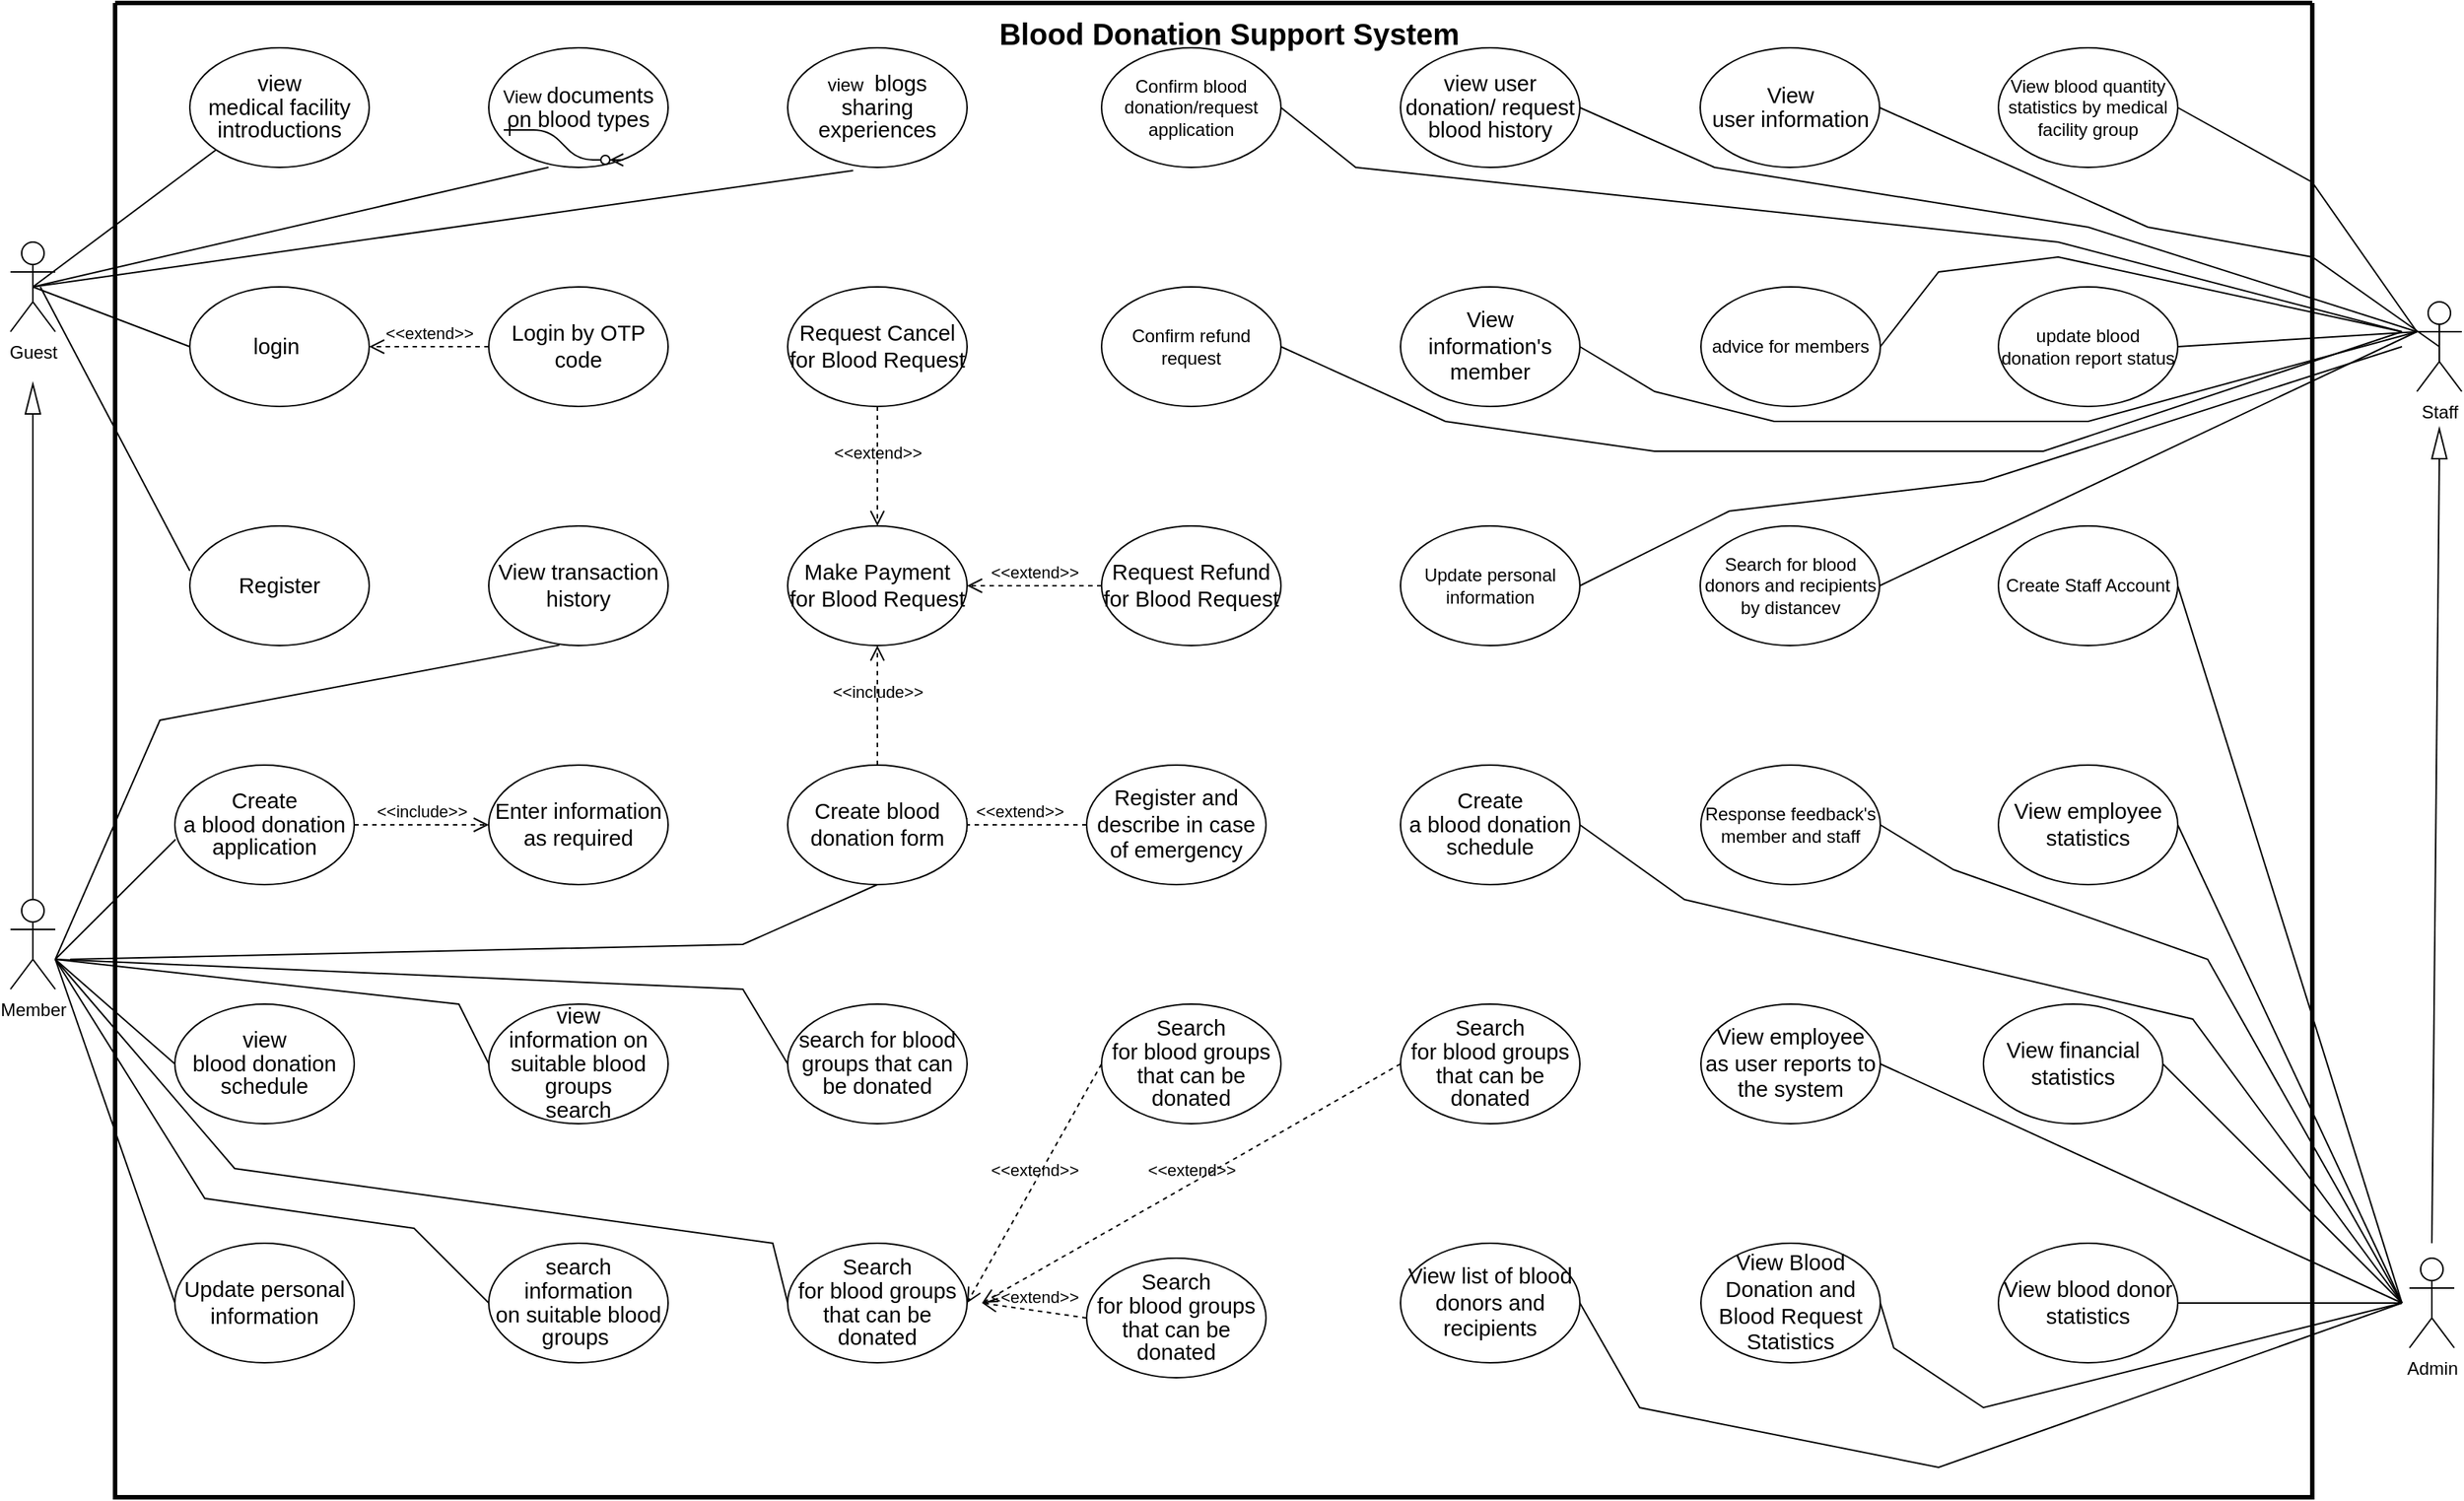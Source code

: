 <mxfile version="27.0.6">
  <diagram name="Trang-1" id="psEI63cdjqYMA6CuGDb4">
    <mxGraphModel dx="2084" dy="1054" grid="1" gridSize="10" guides="1" tooltips="1" connect="1" arrows="1" fold="1" page="1" pageScale="1" pageWidth="827" pageHeight="1169" math="0" shadow="0">
      <root>
        <mxCell id="0" />
        <mxCell id="1" parent="0" />
        <mxCell id="CIT0Yl9R32XtV_x61iHn-1" value="Guest" style="shape=umlActor;verticalLabelPosition=bottom;verticalAlign=top;html=1;outlineConnect=0;" parent="1" vertex="1">
          <mxGeometry x="10" y="240" width="30" height="60" as="geometry" />
        </mxCell>
        <mxCell id="CIT0Yl9R32XtV_x61iHn-2" value="" style="swimlane;startSize=0;fontSize=20;strokeColor=default;strokeWidth=3;" parent="1" vertex="1">
          <mxGeometry x="80" y="80" width="1470" height="1000" as="geometry" />
        </mxCell>
        <mxCell id="CIT0Yl9R32XtV_x61iHn-3" value="&lt;span style=&quot;font-size:11.0pt;line-height:107%;&lt;br/&gt;font-family:&amp;quot;Calibri&amp;quot;,sans-serif;mso-ascii-theme-font:minor-latin;mso-fareast-font-family:&lt;br/&gt;Calibri;mso-fareast-theme-font:minor-latin;mso-hansi-theme-font:minor-latin;&lt;br/&gt;mso-bidi-font-family:&amp;quot;Times New Roman&amp;quot;;mso-bidi-theme-font:minor-bidi;&lt;br/&gt;mso-ansi-language:EN-US;mso-fareast-language:EN-US;mso-bidi-language:AR-SA&quot;&gt;view&lt;br/&gt;medical facility introductions&lt;/span&gt;" style="ellipse;whiteSpace=wrap;html=1;" parent="CIT0Yl9R32XtV_x61iHn-2" vertex="1">
          <mxGeometry x="50" y="30" width="120" height="80" as="geometry" />
        </mxCell>
        <mxCell id="CIT0Yl9R32XtV_x61iHn-4" value="View&amp;nbsp;&lt;span style=&quot;font-size:11.0pt;line-height:107%;&lt;br/&gt;font-family:&amp;quot;Calibri&amp;quot;,sans-serif;mso-ascii-theme-font:minor-latin;mso-fareast-font-family:&lt;br/&gt;Calibri;mso-fareast-theme-font:minor-latin;mso-hansi-theme-font:minor-latin;&lt;br/&gt;mso-bidi-font-family:&amp;quot;Times New Roman&amp;quot;;mso-bidi-theme-font:minor-bidi;&lt;br/&gt;mso-ansi-language:EN-US;mso-fareast-language:EN-US;mso-bidi-language:AR-SA&quot;&gt;documents&lt;br/&gt;on blood types&lt;/span&gt;" style="ellipse;whiteSpace=wrap;html=1;" parent="CIT0Yl9R32XtV_x61iHn-2" vertex="1">
          <mxGeometry x="250" y="30" width="120" height="80" as="geometry" />
        </mxCell>
        <mxCell id="CIT0Yl9R32XtV_x61iHn-5" value="view&amp;nbsp;&lt;span style=&quot;font-size:11.0pt;line-height:107%;&lt;br/&gt;font-family:&amp;quot;Calibri&amp;quot;,sans-serif;mso-ascii-theme-font:minor-latin;mso-fareast-font-family:&lt;br/&gt;Calibri;mso-fareast-theme-font:minor-latin;mso-hansi-theme-font:minor-latin;&lt;br/&gt;mso-bidi-font-family:&amp;quot;Times New Roman&amp;quot;;mso-bidi-theme-font:minor-bidi;&lt;br/&gt;mso-ansi-language:EN-US;mso-fareast-language:EN-US;mso-bidi-language:AR-SA&quot;&gt;&amp;nbsp;blogs sharing experiences&lt;/span&gt;" style="ellipse;whiteSpace=wrap;html=1;" parent="CIT0Yl9R32XtV_x61iHn-2" vertex="1">
          <mxGeometry x="450" y="30" width="120" height="80" as="geometry" />
        </mxCell>
        <mxCell id="CIT0Yl9R32XtV_x61iHn-6" value="&lt;span style=&quot;font-size:11.0pt;line-height:107%;&lt;br/&gt;font-family:&amp;quot;Calibri&amp;quot;,sans-serif;mso-ascii-theme-font:minor-latin;mso-fareast-font-family:&lt;br/&gt;Calibri;mso-fareast-theme-font:minor-latin;mso-hansi-theme-font:minor-latin;&lt;br/&gt;mso-bidi-font-family:&amp;quot;Times New Roman&amp;quot;;mso-bidi-theme-font:minor-bidi;&lt;br/&gt;mso-ansi-language:EN-US;mso-fareast-language:EN-US;mso-bidi-language:AR-SA&quot;&gt;login&amp;nbsp;&lt;/span&gt;" style="ellipse;whiteSpace=wrap;html=1;" parent="CIT0Yl9R32XtV_x61iHn-2" vertex="1">
          <mxGeometry x="50" y="190" width="120" height="80" as="geometry" />
        </mxCell>
        <mxCell id="CIT0Yl9R32XtV_x61iHn-7" value="&lt;span style=&quot;font-size:11.0pt;line-height:107%;&lt;br/&gt;font-family:&amp;quot;Calibri&amp;quot;,sans-serif;mso-ascii-theme-font:minor-latin;mso-fareast-font-family:&lt;br/&gt;Calibri;mso-fareast-theme-font:minor-latin;mso-hansi-theme-font:minor-latin;&lt;br/&gt;mso-bidi-font-family:&amp;quot;Times New Roman&amp;quot;;mso-bidi-theme-font:minor-bidi;&lt;br/&gt;mso-ansi-language:EN-US;mso-fareast-language:EN-US;mso-bidi-language:AR-SA&quot;&gt;Register&lt;/span&gt;" style="ellipse;whiteSpace=wrap;html=1;" parent="CIT0Yl9R32XtV_x61iHn-2" vertex="1">
          <mxGeometry x="50" y="350" width="120" height="80" as="geometry" />
        </mxCell>
        <mxCell id="CIT0Yl9R32XtV_x61iHn-8" value="&lt;span style=&quot;font-size: 14.667px;&quot;&gt;Login by OTP code&lt;/span&gt;" style="ellipse;whiteSpace=wrap;html=1;" parent="CIT0Yl9R32XtV_x61iHn-2" vertex="1">
          <mxGeometry x="250" y="190" width="120" height="80" as="geometry" />
        </mxCell>
        <mxCell id="CIT0Yl9R32XtV_x61iHn-9" value="&amp;lt;&amp;lt;extend&amp;gt;&amp;gt;" style="endArrow=open;startArrow=none;endFill=0;startFill=0;endSize=8;html=1;verticalAlign=bottom;dashed=1;labelBackgroundColor=none;rounded=0;entryX=1;entryY=0.5;entryDx=0;entryDy=0;exitX=0;exitY=0.5;exitDx=0;exitDy=0;" parent="CIT0Yl9R32XtV_x61iHn-2" source="CIT0Yl9R32XtV_x61iHn-8" target="CIT0Yl9R32XtV_x61iHn-6" edge="1">
          <mxGeometry width="160" relative="1" as="geometry">
            <mxPoint x="170" y="240" as="sourcePoint" />
            <mxPoint x="290" y="240" as="targetPoint" />
          </mxGeometry>
        </mxCell>
        <mxCell id="CIT0Yl9R32XtV_x61iHn-10" value="&lt;span style=&quot;font-size:11.0pt;line-height:107%;&lt;br/&gt;font-family:&amp;quot;Calibri&amp;quot;,sans-serif;mso-ascii-theme-font:minor-latin;mso-fareast-font-family:&lt;br/&gt;Calibri;mso-fareast-theme-font:minor-latin;mso-hansi-theme-font:minor-latin;&lt;br/&gt;mso-bidi-font-family:&amp;quot;Times New Roman&amp;quot;;mso-bidi-theme-font:minor-bidi;&lt;br/&gt;mso-ansi-language:EN-US;mso-fareast-language:EN-US;mso-bidi-language:AR-SA&quot;&gt;Create&lt;br/&gt;a blood donation application&lt;/span&gt;" style="ellipse;whiteSpace=wrap;html=1;" parent="CIT0Yl9R32XtV_x61iHn-2" vertex="1">
          <mxGeometry x="40" y="510" width="120" height="80" as="geometry" />
        </mxCell>
        <mxCell id="CIT0Yl9R32XtV_x61iHn-11" value="&lt;div&gt;&lt;span style=&quot;font-size:11.0pt;line-height:107%;&lt;br/&gt;font-family:&amp;quot;Calibri&amp;quot;,sans-serif;mso-ascii-theme-font:minor-latin;mso-fareast-font-family:&lt;br/&gt;Calibri;mso-fareast-theme-font:minor-latin;mso-hansi-theme-font:minor-latin;&lt;br/&gt;mso-bidi-font-family:&amp;quot;Times New Roman&amp;quot;;mso-bidi-theme-font:minor-bidi;&lt;br/&gt;mso-ansi-language:EN-US;mso-fareast-language:EN-US;mso-bidi-language:AR-SA&quot;&gt;search for blood groups that can be donated&lt;/span&gt;&lt;/div&gt;" style="ellipse;whiteSpace=wrap;html=1;" parent="CIT0Yl9R32XtV_x61iHn-2" vertex="1">
          <mxGeometry x="450" y="670" width="120" height="80" as="geometry" />
        </mxCell>
        <mxCell id="CIT0Yl9R32XtV_x61iHn-12" value="&lt;span style=&quot;font-size:11.0pt;line-height:107%;&lt;br/&gt;font-family:&amp;quot;Calibri&amp;quot;,sans-serif;mso-ascii-theme-font:minor-latin;mso-fareast-font-family:&lt;br/&gt;Calibri;mso-fareast-theme-font:minor-latin;mso-hansi-theme-font:minor-latin;&lt;br/&gt;mso-bidi-font-family:&amp;quot;Times New Roman&amp;quot;;mso-bidi-theme-font:minor-bidi;&lt;br/&gt;mso-ansi-language:EN-US;mso-fareast-language:EN-US;mso-bidi-language:AR-SA&quot;&gt;view&lt;br/&gt;blood donation schedule&lt;/span&gt;" style="ellipse;whiteSpace=wrap;html=1;" parent="CIT0Yl9R32XtV_x61iHn-2" vertex="1">
          <mxGeometry x="40" y="670" width="120" height="80" as="geometry" />
        </mxCell>
        <mxCell id="CIT0Yl9R32XtV_x61iHn-13" value="&lt;span style=&quot;font-size: 11pt; line-height: 15.693px;&quot;&gt;view&lt;br&gt;information on suitable blood groups&lt;/span&gt;&lt;div&gt;&lt;span style=&quot;font-size: 11pt; line-height: 15.693px;&quot;&gt;search&lt;/span&gt;&lt;/div&gt;" style="ellipse;whiteSpace=wrap;html=1;" parent="CIT0Yl9R32XtV_x61iHn-2" vertex="1">
          <mxGeometry x="250" y="670" width="120" height="80" as="geometry" />
        </mxCell>
        <mxCell id="CIT0Yl9R32XtV_x61iHn-14" value="&lt;span style=&quot;font-size: 14.667px;&quot;&gt;Update personal information&lt;/span&gt;" style="ellipse;whiteSpace=wrap;html=1;" parent="CIT0Yl9R32XtV_x61iHn-2" vertex="1">
          <mxGeometry x="40" y="830" width="120" height="80" as="geometry" />
        </mxCell>
        <mxCell id="CIT0Yl9R32XtV_x61iHn-15" value="&lt;span style=&quot;font-size:11.0pt;line-height:107%;&lt;br/&gt;font-family:&amp;quot;Calibri&amp;quot;,sans-serif;mso-ascii-theme-font:minor-latin;mso-fareast-font-family:&lt;br/&gt;Calibri;mso-fareast-theme-font:minor-latin;mso-hansi-theme-font:minor-latin;&lt;br/&gt;mso-bidi-font-family:&amp;quot;Times New Roman&amp;quot;;mso-bidi-theme-font:minor-bidi;&lt;br/&gt;mso-ansi-language:EN-US;mso-fareast-language:EN-US;mso-bidi-language:AR-SA&quot;&gt;search information&lt;br/&gt;on suitable blood groups&amp;nbsp;&lt;/span&gt;" style="ellipse;whiteSpace=wrap;html=1;" parent="CIT0Yl9R32XtV_x61iHn-2" vertex="1">
          <mxGeometry x="250" y="830" width="120" height="80" as="geometry" />
        </mxCell>
        <mxCell id="CIT0Yl9R32XtV_x61iHn-16" value="&lt;span style=&quot;font-size:11.0pt;line-height:107%;&lt;br/&gt;font-family:&amp;quot;Calibri&amp;quot;,sans-serif;mso-ascii-theme-font:minor-latin;mso-fareast-font-family:&lt;br/&gt;Calibri;mso-fareast-theme-font:minor-latin;mso-hansi-theme-font:minor-latin;&lt;br/&gt;mso-bidi-font-family:&amp;quot;Times New Roman&amp;quot;;mso-bidi-theme-font:minor-bidi;&lt;br/&gt;mso-ansi-language:EN-US;mso-fareast-language:EN-US;mso-bidi-language:AR-SA&quot;&gt;Search&lt;br/&gt;for blood groups that can be donated&lt;/span&gt;" style="ellipse;whiteSpace=wrap;html=1;" parent="CIT0Yl9R32XtV_x61iHn-2" vertex="1">
          <mxGeometry x="450" y="830" width="120" height="80" as="geometry" />
        </mxCell>
        <mxCell id="CIT0Yl9R32XtV_x61iHn-17" value="&lt;span style=&quot;font-size:11.0pt;line-height:107%;&lt;br/&gt;font-family:&amp;quot;Calibri&amp;quot;,sans-serif;mso-ascii-theme-font:minor-latin;mso-fareast-font-family:&lt;br/&gt;Calibri;mso-fareast-theme-font:minor-latin;mso-hansi-theme-font:minor-latin;&lt;br/&gt;mso-bidi-font-family:&amp;quot;Times New Roman&amp;quot;;mso-bidi-theme-font:minor-bidi;&lt;br/&gt;mso-ansi-language:EN-US;mso-fareast-language:EN-US;mso-bidi-language:AR-SA&quot;&gt;Search&lt;br/&gt;for blood groups that can be donated&lt;/span&gt;" style="ellipse;whiteSpace=wrap;html=1;" parent="CIT0Yl9R32XtV_x61iHn-2" vertex="1">
          <mxGeometry x="650" y="840" width="120" height="80" as="geometry" />
        </mxCell>
        <mxCell id="CIT0Yl9R32XtV_x61iHn-18" value="&lt;span style=&quot;font-size:11.0pt;line-height:107%;&lt;br/&gt;font-family:&amp;quot;Calibri&amp;quot;,sans-serif;mso-ascii-theme-font:minor-latin;mso-fareast-font-family:&lt;br/&gt;Calibri;mso-fareast-theme-font:minor-latin;mso-hansi-theme-font:minor-latin;&lt;br/&gt;mso-bidi-font-family:&amp;quot;Times New Roman&amp;quot;;mso-bidi-theme-font:minor-bidi;&lt;br/&gt;mso-ansi-language:EN-US;mso-fareast-language:EN-US;mso-bidi-language:AR-SA&quot;&gt;Search&lt;br/&gt;for blood groups that can be donated&lt;/span&gt;" style="ellipse;whiteSpace=wrap;html=1;" parent="CIT0Yl9R32XtV_x61iHn-2" vertex="1">
          <mxGeometry x="660" y="670" width="120" height="80" as="geometry" />
        </mxCell>
        <mxCell id="CIT0Yl9R32XtV_x61iHn-19" value="&lt;span style=&quot;font-size:11.0pt;line-height:107%;&lt;br/&gt;font-family:&amp;quot;Calibri&amp;quot;,sans-serif;mso-ascii-theme-font:minor-latin;mso-fareast-font-family:&lt;br/&gt;Calibri;mso-fareast-theme-font:minor-latin;mso-hansi-theme-font:minor-latin;&lt;br/&gt;mso-bidi-font-family:&amp;quot;Times New Roman&amp;quot;;mso-bidi-theme-font:minor-bidi;&lt;br/&gt;mso-ansi-language:EN-US;mso-fareast-language:EN-US;mso-bidi-language:AR-SA&quot;&gt;Search&lt;br/&gt;for blood groups that can be donated&lt;/span&gt;" style="ellipse;whiteSpace=wrap;html=1;" parent="CIT0Yl9R32XtV_x61iHn-2" vertex="1">
          <mxGeometry x="860" y="670" width="120" height="80" as="geometry" />
        </mxCell>
        <mxCell id="CIT0Yl9R32XtV_x61iHn-20" value="&amp;lt;&amp;lt;extend&amp;gt;&amp;gt;" style="endArrow=open;startArrow=none;endFill=0;startFill=0;endSize=8;html=1;verticalAlign=bottom;dashed=1;labelBackgroundColor=none;rounded=0;entryX=1;entryY=0.5;entryDx=0;entryDy=0;exitX=0;exitY=0.5;exitDx=0;exitDy=0;" parent="CIT0Yl9R32XtV_x61iHn-2" source="CIT0Yl9R32XtV_x61iHn-18" target="CIT0Yl9R32XtV_x61iHn-16" edge="1">
          <mxGeometry width="160" relative="1" as="geometry">
            <mxPoint x="770" y="410" as="sourcePoint" />
            <mxPoint x="672" y="278" as="targetPoint" />
          </mxGeometry>
        </mxCell>
        <mxCell id="CIT0Yl9R32XtV_x61iHn-21" value="&lt;font style=&quot;font-size: 14.667px;&quot;&gt;Enter information as required&lt;/font&gt;" style="ellipse;whiteSpace=wrap;html=1;" parent="CIT0Yl9R32XtV_x61iHn-2" vertex="1">
          <mxGeometry x="250" y="510" width="120" height="80" as="geometry" />
        </mxCell>
        <mxCell id="CIT0Yl9R32XtV_x61iHn-22" value="&amp;lt;&amp;lt;include&amp;gt;&amp;gt;" style="endArrow=open;startArrow=none;endFill=0;startFill=0;endSize=8;html=1;verticalAlign=bottom;dashed=1;labelBackgroundColor=none;rounded=0;entryX=0;entryY=0.5;entryDx=0;entryDy=0;exitX=1;exitY=0.5;exitDx=0;exitDy=0;" parent="CIT0Yl9R32XtV_x61iHn-2" source="CIT0Yl9R32XtV_x61iHn-10" target="CIT0Yl9R32XtV_x61iHn-21" edge="1">
          <mxGeometry width="160" relative="1" as="geometry">
            <mxPoint x="550" y="360" as="sourcePoint" />
            <mxPoint x="452" y="228" as="targetPoint" />
          </mxGeometry>
        </mxCell>
        <mxCell id="CIT0Yl9R32XtV_x61iHn-23" value="&lt;font style=&quot;font-size: 14.667px;&quot;&gt;Register and describe in case of emergency&lt;/font&gt;" style="ellipse;whiteSpace=wrap;html=1;" parent="CIT0Yl9R32XtV_x61iHn-2" vertex="1">
          <mxGeometry x="650" y="510" width="120" height="80" as="geometry" />
        </mxCell>
        <mxCell id="CIT0Yl9R32XtV_x61iHn-24" value="&amp;lt;&amp;lt;extend&amp;gt;&amp;gt;" style="endArrow=open;startArrow=none;endFill=0;startFill=0;endSize=8;html=1;verticalAlign=bottom;dashed=1;labelBackgroundColor=none;rounded=0;entryX=1;entryY=0.5;entryDx=0;entryDy=0;exitX=0;exitY=0.5;exitDx=0;exitDy=0;" parent="CIT0Yl9R32XtV_x61iHn-2" source="CIT0Yl9R32XtV_x61iHn-23" edge="1">
          <mxGeometry width="160" relative="1" as="geometry">
            <mxPoint x="760" y="310" as="sourcePoint" />
            <mxPoint x="560" y="550" as="targetPoint" />
          </mxGeometry>
        </mxCell>
        <mxCell id="CIT0Yl9R32XtV_x61iHn-25" value="&lt;font style=&quot;font-size: 14.667px;&quot;&gt;Create blood donation form&lt;/font&gt;" style="ellipse;whiteSpace=wrap;html=1;" parent="CIT0Yl9R32XtV_x61iHn-2" vertex="1">
          <mxGeometry x="450" y="510" width="120" height="80" as="geometry" />
        </mxCell>
        <mxCell id="CIT0Yl9R32XtV_x61iHn-26" value="Search for blood donors and recipients by distancev" style="ellipse;whiteSpace=wrap;html=1;" parent="CIT0Yl9R32XtV_x61iHn-2" vertex="1">
          <mxGeometry x="1060.5" y="350" width="120" height="80" as="geometry" />
        </mxCell>
        <mxCell id="CIT0Yl9R32XtV_x61iHn-27" value="Update personal information" style="ellipse;whiteSpace=wrap;html=1;" parent="CIT0Yl9R32XtV_x61iHn-2" vertex="1">
          <mxGeometry x="860" y="350" width="120" height="80" as="geometry" />
        </mxCell>
        <mxCell id="CIT0Yl9R32XtV_x61iHn-28" value="View blood quantity statistics by medical facility group" style="ellipse;whiteSpace=wrap;html=1;" parent="CIT0Yl9R32XtV_x61iHn-2" vertex="1">
          <mxGeometry x="1260" y="30" width="120" height="80" as="geometry" />
        </mxCell>
        <mxCell id="CIT0Yl9R32XtV_x61iHn-29" value="Confirm blood donation/request application" style="ellipse;whiteSpace=wrap;html=1;" parent="CIT0Yl9R32XtV_x61iHn-2" vertex="1">
          <mxGeometry x="660" y="30" width="120" height="80" as="geometry" />
        </mxCell>
        <mxCell id="CIT0Yl9R32XtV_x61iHn-30" value="update blood donation report status" style="ellipse;whiteSpace=wrap;html=1;" parent="CIT0Yl9R32XtV_x61iHn-2" vertex="1">
          <mxGeometry x="1260" y="190" width="120" height="80" as="geometry" />
        </mxCell>
        <mxCell id="CIT0Yl9R32XtV_x61iHn-31" value="&lt;span style=&quot;font-size:11.0pt;line-height:107%;&lt;br/&gt;font-family:&amp;quot;Calibri&amp;quot;,sans-serif;mso-ascii-theme-font:minor-latin;mso-fareast-font-family:&lt;br/&gt;Calibri;mso-fareast-theme-font:minor-latin;mso-hansi-theme-font:minor-latin;&lt;br/&gt;mso-bidi-font-family:&amp;quot;Times New Roman&amp;quot;;mso-bidi-theme-font:minor-bidi;&lt;br/&gt;mso-ansi-language:EN-US;mso-fareast-language:EN-US;mso-bidi-language:AR-SA&quot;&gt;View&lt;br/&gt;user information&lt;/span&gt;" style="ellipse;whiteSpace=wrap;html=1;" parent="CIT0Yl9R32XtV_x61iHn-2" vertex="1">
          <mxGeometry x="1060.5" y="30" width="120" height="80" as="geometry" />
        </mxCell>
        <mxCell id="CIT0Yl9R32XtV_x61iHn-32" value="&lt;span style=&quot;font-size:11.0pt;line-height:107%;&lt;br/&gt;font-family:&amp;quot;Calibri&amp;quot;,sans-serif;mso-ascii-theme-font:minor-latin;mso-fareast-font-family:&lt;br/&gt;Calibri;mso-fareast-theme-font:minor-latin;mso-hansi-theme-font:minor-latin;&lt;br/&gt;mso-bidi-font-family:&amp;quot;Times New Roman&amp;quot;;mso-bidi-theme-font:minor-bidi;&lt;br/&gt;mso-ansi-language:EN-US;mso-fareast-language:EN-US;mso-bidi-language:AR-SA&quot;&gt;view user&lt;br&gt;donation/ request blood history&lt;/span&gt;" style="ellipse;whiteSpace=wrap;html=1;" parent="CIT0Yl9R32XtV_x61iHn-2" vertex="1">
          <mxGeometry x="860" y="30" width="120" height="80" as="geometry" />
        </mxCell>
        <mxCell id="CIT0Yl9R32XtV_x61iHn-33" value="&lt;font style=&quot;font-size: 14.667px;&quot;&gt;Make Payment for Blood Request&lt;/font&gt;" style="ellipse;whiteSpace=wrap;html=1;" parent="CIT0Yl9R32XtV_x61iHn-2" vertex="1">
          <mxGeometry x="450" y="350" width="120" height="80" as="geometry" />
        </mxCell>
        <mxCell id="CIT0Yl9R32XtV_x61iHn-34" value="&amp;lt;&amp;lt;include&amp;gt;&amp;gt;" style="endArrow=open;startArrow=none;endFill=0;startFill=0;endSize=8;html=1;verticalAlign=bottom;dashed=1;labelBackgroundColor=none;rounded=0;entryX=0.5;entryY=1;entryDx=0;entryDy=0;exitX=0.5;exitY=0;exitDx=0;exitDy=0;" parent="CIT0Yl9R32XtV_x61iHn-2" source="CIT0Yl9R32XtV_x61iHn-25" target="CIT0Yl9R32XtV_x61iHn-33" edge="1">
          <mxGeometry width="160" relative="1" as="geometry">
            <mxPoint x="570" y="460" as="sourcePoint" />
            <mxPoint x="660" y="460" as="targetPoint" />
          </mxGeometry>
        </mxCell>
        <mxCell id="CIT0Yl9R32XtV_x61iHn-35" value="&lt;font style=&quot;font-size: 14.667px;&quot;&gt;View transaction history&lt;/font&gt;" style="ellipse;whiteSpace=wrap;html=1;" parent="CIT0Yl9R32XtV_x61iHn-2" vertex="1">
          <mxGeometry x="250" y="350" width="120" height="80" as="geometry" />
        </mxCell>
        <mxCell id="CIT0Yl9R32XtV_x61iHn-36" value="&lt;font style=&quot;font-size: 14.667px;&quot;&gt;Request Refund for Blood Request&lt;/font&gt;" style="ellipse;whiteSpace=wrap;html=1;" parent="CIT0Yl9R32XtV_x61iHn-2" vertex="1">
          <mxGeometry x="660" y="350" width="120" height="80" as="geometry" />
        </mxCell>
        <mxCell id="CIT0Yl9R32XtV_x61iHn-37" value="&amp;lt;&amp;lt;extend&amp;gt;&amp;gt;" style="endArrow=open;startArrow=none;endFill=0;startFill=0;endSize=8;html=1;verticalAlign=bottom;dashed=1;labelBackgroundColor=none;rounded=0;entryX=1;entryY=0.5;entryDx=0;entryDy=0;exitX=0;exitY=0.5;exitDx=0;exitDy=0;" parent="CIT0Yl9R32XtV_x61iHn-2" source="CIT0Yl9R32XtV_x61iHn-36" edge="1">
          <mxGeometry width="160" relative="1" as="geometry">
            <mxPoint x="770" y="150" as="sourcePoint" />
            <mxPoint x="570" y="390" as="targetPoint" />
          </mxGeometry>
        </mxCell>
        <mxCell id="CIT0Yl9R32XtV_x61iHn-38" value="&lt;font style=&quot;font-size: 14.667px;&quot;&gt;Request Cancel for Blood Request&lt;/font&gt;" style="ellipse;whiteSpace=wrap;html=1;" parent="CIT0Yl9R32XtV_x61iHn-2" vertex="1">
          <mxGeometry x="450" y="190" width="120" height="80" as="geometry" />
        </mxCell>
        <mxCell id="CIT0Yl9R32XtV_x61iHn-39" value="&amp;lt;&amp;lt;extend&amp;gt;&amp;gt;" style="endArrow=open;startArrow=none;endFill=0;startFill=0;endSize=8;html=1;verticalAlign=bottom;dashed=1;labelBackgroundColor=none;rounded=0;entryX=0.5;entryY=0;entryDx=0;entryDy=0;exitX=0.5;exitY=1;exitDx=0;exitDy=0;" parent="CIT0Yl9R32XtV_x61iHn-2" source="CIT0Yl9R32XtV_x61iHn-38" target="CIT0Yl9R32XtV_x61iHn-33" edge="1">
          <mxGeometry width="160" relative="1" as="geometry">
            <mxPoint x="560" y="-10" as="sourcePoint" />
            <mxPoint x="360" y="230" as="targetPoint" />
          </mxGeometry>
        </mxCell>
        <mxCell id="CIT0Yl9R32XtV_x61iHn-40" value="&lt;span style=&quot;font-size: 14.667px;&quot;&gt;View financial statistics&lt;/span&gt;" style="ellipse;whiteSpace=wrap;html=1;" parent="CIT0Yl9R32XtV_x61iHn-2" vertex="1">
          <mxGeometry x="1250" y="670" width="120" height="80" as="geometry" />
        </mxCell>
        <mxCell id="CIT0Yl9R32XtV_x61iHn-41" value="&lt;span style=&quot;font-size: 14.667px;&quot;&gt;View employee as user reports to the system&lt;/span&gt;" style="ellipse;whiteSpace=wrap;html=1;" parent="CIT0Yl9R32XtV_x61iHn-2" vertex="1">
          <mxGeometry x="1061" y="670" width="120" height="80" as="geometry" />
        </mxCell>
        <mxCell id="CIT0Yl9R32XtV_x61iHn-42" value="&lt;span style=&quot;font-size: 14.667px;&quot;&gt;View blood donor statistics&lt;/span&gt;" style="ellipse;whiteSpace=wrap;html=1;" parent="CIT0Yl9R32XtV_x61iHn-2" vertex="1">
          <mxGeometry x="1260" y="830" width="120" height="80" as="geometry" />
        </mxCell>
        <mxCell id="CIT0Yl9R32XtV_x61iHn-43" value="&lt;span style=&quot;font-size: 14.667px;&quot;&gt;View Blood Donation and Blood Request Statistics&lt;/span&gt;" style="ellipse;whiteSpace=wrap;html=1;" parent="CIT0Yl9R32XtV_x61iHn-2" vertex="1">
          <mxGeometry x="1061" y="830" width="120" height="80" as="geometry" />
        </mxCell>
        <mxCell id="CIT0Yl9R32XtV_x61iHn-44" value="&lt;span style=&quot;font-size: 14.667px;&quot;&gt;View list of blood donors and recipients&lt;/span&gt;" style="ellipse;whiteSpace=wrap;html=1;" parent="CIT0Yl9R32XtV_x61iHn-2" vertex="1">
          <mxGeometry x="860" y="830" width="120" height="80" as="geometry" />
        </mxCell>
        <mxCell id="CIT0Yl9R32XtV_x61iHn-45" value="&lt;span style=&quot;font-size: 14.667px;&quot;&gt;View employee statistics&lt;/span&gt;" style="ellipse;whiteSpace=wrap;html=1;" parent="CIT0Yl9R32XtV_x61iHn-2" vertex="1">
          <mxGeometry x="1260" y="510" width="120" height="80" as="geometry" />
        </mxCell>
        <mxCell id="CIT0Yl9R32XtV_x61iHn-46" value="Response feedback&#39;s member and staff" style="ellipse;whiteSpace=wrap;html=1;" parent="CIT0Yl9R32XtV_x61iHn-2" vertex="1">
          <mxGeometry x="1061" y="510" width="120" height="80" as="geometry" />
        </mxCell>
        <mxCell id="CIT0Yl9R32XtV_x61iHn-47" value="&lt;span style=&quot;font-size:11.0pt;line-height:107%;&lt;br/&gt;font-family:&amp;quot;Calibri&amp;quot;,sans-serif;mso-ascii-theme-font:minor-latin;mso-fareast-font-family:&lt;br/&gt;Calibri;mso-fareast-theme-font:minor-latin;mso-hansi-theme-font:minor-latin;&lt;br/&gt;mso-bidi-font-family:&amp;quot;Times New Roman&amp;quot;;mso-bidi-theme-font:minor-bidi;&lt;br/&gt;mso-ansi-language:EN-US;mso-fareast-language:EN-US;mso-bidi-language:AR-SA&quot;&gt;Create&lt;br/&gt;a blood donation schedule&lt;/span&gt;" style="ellipse;whiteSpace=wrap;html=1;" parent="CIT0Yl9R32XtV_x61iHn-2" vertex="1">
          <mxGeometry x="860" y="510" width="120" height="80" as="geometry" />
        </mxCell>
        <mxCell id="CIT0Yl9R32XtV_x61iHn-48" value="Confirm refund request" style="ellipse;whiteSpace=wrap;html=1;" parent="CIT0Yl9R32XtV_x61iHn-2" vertex="1">
          <mxGeometry x="660" y="190" width="120" height="80" as="geometry" />
        </mxCell>
        <mxCell id="CIT0Yl9R32XtV_x61iHn-49" value="advice for members" style="ellipse;whiteSpace=wrap;html=1;" parent="CIT0Yl9R32XtV_x61iHn-2" vertex="1">
          <mxGeometry x="1061" y="190" width="120" height="80" as="geometry" />
        </mxCell>
        <mxCell id="CIT0Yl9R32XtV_x61iHn-50" value="&lt;font style=&quot;font-size: 14.667px;&quot;&gt;View information&#39;s member&lt;/font&gt;" style="ellipse;whiteSpace=wrap;html=1;" parent="CIT0Yl9R32XtV_x61iHn-2" vertex="1">
          <mxGeometry x="860" y="190" width="120" height="80" as="geometry" />
        </mxCell>
        <mxCell id="RLc7rYBk5gtGd4HpFkoN-1" value="Create Staff Account" style="ellipse;whiteSpace=wrap;html=1;" parent="CIT0Yl9R32XtV_x61iHn-2" vertex="1">
          <mxGeometry x="1260" y="350" width="120" height="80" as="geometry" />
        </mxCell>
        <mxCell id="CIT0Yl9R32XtV_x61iHn-92" value="&lt;span style=&quot;font-size: 20px; font-weight: 700;&quot;&gt;Blood Donation Support System&lt;/span&gt;" style="text;html=1;align=center;verticalAlign=middle;resizable=0;points=[];autosize=1;strokeColor=none;fillColor=none;" parent="CIT0Yl9R32XtV_x61iHn-2" vertex="1">
          <mxGeometry x="580" width="330" height="40" as="geometry" />
        </mxCell>
        <mxCell id="CIT0Yl9R32XtV_x61iHn-51" value="" style="endArrow=none;html=1;rounded=0;exitX=0.5;exitY=0.5;exitDx=0;exitDy=0;exitPerimeter=0;entryX=0;entryY=1;entryDx=0;entryDy=0;startFill=0;" parent="1" source="CIT0Yl9R32XtV_x61iHn-1" target="CIT0Yl9R32XtV_x61iHn-3" edge="1">
          <mxGeometry width="50" height="50" relative="1" as="geometry">
            <mxPoint x="280" y="520" as="sourcePoint" />
            <mxPoint x="80" y="460" as="targetPoint" />
          </mxGeometry>
        </mxCell>
        <mxCell id="CIT0Yl9R32XtV_x61iHn-52" value="" style="endArrow=none;html=1;rounded=0;exitX=0.5;exitY=0.5;exitDx=0;exitDy=0;exitPerimeter=0;entryX=0.333;entryY=1;entryDx=0;entryDy=0;entryPerimeter=0;startFill=0;" parent="1" source="CIT0Yl9R32XtV_x61iHn-1" target="CIT0Yl9R32XtV_x61iHn-4" edge="1">
          <mxGeometry width="50" height="50" relative="1" as="geometry">
            <mxPoint x="280" y="520" as="sourcePoint" />
            <mxPoint x="330" y="470" as="targetPoint" />
          </mxGeometry>
        </mxCell>
        <mxCell id="CIT0Yl9R32XtV_x61iHn-53" value="" style="endArrow=none;html=1;rounded=0;exitX=0.5;exitY=0.5;exitDx=0;exitDy=0;exitPerimeter=0;entryX=0.365;entryY=1.026;entryDx=0;entryDy=0;entryPerimeter=0;startFill=0;" parent="1" source="CIT0Yl9R32XtV_x61iHn-1" target="CIT0Yl9R32XtV_x61iHn-5" edge="1">
          <mxGeometry width="50" height="50" relative="1" as="geometry">
            <mxPoint x="280" y="520" as="sourcePoint" />
            <mxPoint x="330" y="470" as="targetPoint" />
          </mxGeometry>
        </mxCell>
        <mxCell id="CIT0Yl9R32XtV_x61iHn-54" value="" style="endArrow=none;html=1;rounded=0;entryX=0;entryY=0.5;entryDx=0;entryDy=0;exitX=0.5;exitY=0.5;exitDx=0;exitDy=0;exitPerimeter=0;startFill=0;" parent="1" source="CIT0Yl9R32XtV_x61iHn-1" target="CIT0Yl9R32XtV_x61iHn-6" edge="1">
          <mxGeometry width="50" height="50" relative="1" as="geometry">
            <mxPoint x="20" y="460" as="sourcePoint" />
            <mxPoint x="174" y="418" as="targetPoint" />
          </mxGeometry>
        </mxCell>
        <mxCell id="CIT0Yl9R32XtV_x61iHn-55" value="" style="endArrow=none;html=1;rounded=0;entryX=0;entryY=0.375;entryDx=0;entryDy=0;entryPerimeter=0;startFill=0;" parent="1" target="CIT0Yl9R32XtV_x61iHn-7" edge="1">
          <mxGeometry width="50" height="50" relative="1" as="geometry">
            <mxPoint x="30" y="270" as="sourcePoint" />
            <mxPoint x="174" y="448" as="targetPoint" />
          </mxGeometry>
        </mxCell>
        <mxCell id="CIT0Yl9R32XtV_x61iHn-56" value="Member" style="shape=umlActor;verticalLabelPosition=bottom;verticalAlign=top;html=1;outlineConnect=0;" parent="1" vertex="1">
          <mxGeometry x="10" y="680" width="30" height="60" as="geometry" />
        </mxCell>
        <mxCell id="CIT0Yl9R32XtV_x61iHn-57" value="" style="triangle;whiteSpace=wrap;html=1;rotation=-90;" parent="1" vertex="1">
          <mxGeometry x="15" y="340" width="20" height="10" as="geometry" />
        </mxCell>
        <mxCell id="CIT0Yl9R32XtV_x61iHn-58" value="" style="endArrow=none;html=1;rounded=0;entryX=0;entryY=0.5;entryDx=0;entryDy=0;startFill=0;" parent="1" target="CIT0Yl9R32XtV_x61iHn-12" edge="1">
          <mxGeometry width="50" height="50" relative="1" as="geometry">
            <mxPoint x="40" y="720" as="sourcePoint" />
            <mxPoint x="450" y="650" as="targetPoint" />
          </mxGeometry>
        </mxCell>
        <mxCell id="CIT0Yl9R32XtV_x61iHn-59" value="" style="endArrow=none;html=1;rounded=0;entryX=0;entryY=0.5;entryDx=0;entryDy=0;startFill=0;" parent="1" target="CIT0Yl9R32XtV_x61iHn-13" edge="1">
          <mxGeometry width="50" height="50" relative="1" as="geometry">
            <mxPoint x="40" y="720" as="sourcePoint" />
            <mxPoint x="450" y="650" as="targetPoint" />
            <Array as="points">
              <mxPoint x="310" y="750" />
            </Array>
          </mxGeometry>
        </mxCell>
        <mxCell id="CIT0Yl9R32XtV_x61iHn-60" value="" style="endArrow=none;html=1;rounded=0;entryX=0;entryY=0.5;entryDx=0;entryDy=0;startFill=0;" parent="1" target="CIT0Yl9R32XtV_x61iHn-11" edge="1">
          <mxGeometry width="50" height="50" relative="1" as="geometry">
            <mxPoint x="40" y="720" as="sourcePoint" />
            <mxPoint x="450" y="650" as="targetPoint" />
            <Array as="points">
              <mxPoint x="500" y="740" />
            </Array>
          </mxGeometry>
        </mxCell>
        <mxCell id="CIT0Yl9R32XtV_x61iHn-61" value="" style="endArrow=none;html=1;rounded=0;entryX=0.004;entryY=0.622;entryDx=0;entryDy=0;entryPerimeter=0;startFill=0;" parent="1" target="CIT0Yl9R32XtV_x61iHn-10" edge="1">
          <mxGeometry width="50" height="50" relative="1" as="geometry">
            <mxPoint x="40" y="720" as="sourcePoint" />
            <mxPoint x="450" y="650" as="targetPoint" />
          </mxGeometry>
        </mxCell>
        <mxCell id="CIT0Yl9R32XtV_x61iHn-62" value="" style="endArrow=none;html=1;rounded=0;entryX=0;entryY=0.5;entryDx=0;entryDy=0;startFill=0;" parent="1" target="CIT0Yl9R32XtV_x61iHn-14" edge="1">
          <mxGeometry width="50" height="50" relative="1" as="geometry">
            <mxPoint x="40" y="720" as="sourcePoint" />
            <mxPoint x="450" y="780" as="targetPoint" />
          </mxGeometry>
        </mxCell>
        <mxCell id="CIT0Yl9R32XtV_x61iHn-63" value="" style="endArrow=none;html=1;rounded=0;entryX=0;entryY=0.5;entryDx=0;entryDy=0;startFill=0;" parent="1" target="CIT0Yl9R32XtV_x61iHn-15" edge="1">
          <mxGeometry width="50" height="50" relative="1" as="geometry">
            <mxPoint x="40" y="720" as="sourcePoint" />
            <mxPoint x="450" y="780" as="targetPoint" />
            <Array as="points">
              <mxPoint x="140" y="880" />
              <mxPoint x="280" y="900" />
            </Array>
          </mxGeometry>
        </mxCell>
        <mxCell id="CIT0Yl9R32XtV_x61iHn-64" value="" style="endArrow=none;html=1;rounded=0;entryX=0;entryY=0.5;entryDx=0;entryDy=0;startFill=0;" parent="1" target="CIT0Yl9R32XtV_x61iHn-16" edge="1">
          <mxGeometry width="50" height="50" relative="1" as="geometry">
            <mxPoint x="40" y="720" as="sourcePoint" />
            <mxPoint x="450" y="780" as="targetPoint" />
            <Array as="points">
              <mxPoint x="160" y="860" />
              <mxPoint x="520" y="910" />
            </Array>
          </mxGeometry>
        </mxCell>
        <mxCell id="CIT0Yl9R32XtV_x61iHn-65" value="&amp;lt;&amp;lt;extend&amp;gt;&amp;gt;" style="endArrow=open;startArrow=none;endFill=0;startFill=0;endSize=8;html=1;verticalAlign=bottom;dashed=1;labelBackgroundColor=none;rounded=0;exitX=0;exitY=0.5;exitDx=0;exitDy=0;" parent="1" source="CIT0Yl9R32XtV_x61iHn-19" edge="1">
          <mxGeometry width="160" relative="1" as="geometry">
            <mxPoint x="930" y="880" as="sourcePoint" />
            <mxPoint x="660" y="950" as="targetPoint" />
            <Array as="points" />
          </mxGeometry>
        </mxCell>
        <mxCell id="CIT0Yl9R32XtV_x61iHn-66" value="&amp;lt;&amp;lt;extend&amp;gt;&amp;gt;" style="endArrow=open;startArrow=none;endFill=0;startFill=0;endSize=8;html=1;verticalAlign=bottom;dashed=1;labelBackgroundColor=none;rounded=0;exitX=0;exitY=0.5;exitDx=0;exitDy=0;" parent="1" source="CIT0Yl9R32XtV_x61iHn-17" edge="1">
          <mxGeometry width="160" relative="1" as="geometry">
            <mxPoint x="930" y="890" as="sourcePoint" />
            <mxPoint x="660" y="950" as="targetPoint" />
          </mxGeometry>
        </mxCell>
        <mxCell id="CIT0Yl9R32XtV_x61iHn-67" value="A&lt;span style=&quot;background-color: transparent; color: light-dark(rgb(0, 0, 0), rgb(255, 255, 255));&quot;&gt;dmin&lt;/span&gt;" style="shape=umlActor;verticalLabelPosition=bottom;verticalAlign=top;html=1;outlineConnect=0;" parent="1" vertex="1">
          <mxGeometry x="1615" y="920" width="30" height="60" as="geometry" />
        </mxCell>
        <mxCell id="CIT0Yl9R32XtV_x61iHn-68" value="Staff" style="shape=umlActor;verticalLabelPosition=bottom;verticalAlign=top;html=1;outlineConnect=0;" parent="1" vertex="1">
          <mxGeometry x="1620" y="280" width="30" height="60" as="geometry" />
        </mxCell>
        <mxCell id="CIT0Yl9R32XtV_x61iHn-69" value="" style="endArrow=none;html=1;rounded=0;entryX=0.5;entryY=1;entryDx=0;entryDy=0;startFill=0;" parent="1" target="CIT0Yl9R32XtV_x61iHn-25" edge="1">
          <mxGeometry width="50" height="50" relative="1" as="geometry">
            <mxPoint x="50" y="720" as="sourcePoint" />
            <mxPoint x="320" y="590" as="targetPoint" />
            <Array as="points">
              <mxPoint x="500" y="710" />
            </Array>
          </mxGeometry>
        </mxCell>
        <mxCell id="CIT0Yl9R32XtV_x61iHn-70" value="" style="endArrow=none;html=1;rounded=0;entryX=1;entryY=0.5;entryDx=0;entryDy=0;startFill=0;" parent="1" target="CIT0Yl9R32XtV_x61iHn-28" edge="1">
          <mxGeometry width="50" height="50" relative="1" as="geometry">
            <mxPoint x="1620" y="300" as="sourcePoint" />
            <mxPoint x="910" y="370" as="targetPoint" />
            <Array as="points">
              <mxPoint x="1550" y="200" />
            </Array>
          </mxGeometry>
        </mxCell>
        <mxCell id="CIT0Yl9R32XtV_x61iHn-71" value="" style="endArrow=none;html=1;rounded=0;entryX=1;entryY=0.5;entryDx=0;entryDy=0;exitX=0.5;exitY=0.5;exitDx=0;exitDy=0;exitPerimeter=0;startFill=0;" parent="1" source="CIT0Yl9R32XtV_x61iHn-68" target="CIT0Yl9R32XtV_x61iHn-31" edge="1">
          <mxGeometry width="50" height="50" relative="1" as="geometry">
            <mxPoint x="860" y="420" as="sourcePoint" />
            <mxPoint x="910" y="370" as="targetPoint" />
            <Array as="points">
              <mxPoint x="1550" y="250" />
              <mxPoint x="1440" y="230" />
            </Array>
          </mxGeometry>
        </mxCell>
        <mxCell id="CIT0Yl9R32XtV_x61iHn-72" value="" style="endArrow=none;html=1;rounded=0;entryX=1;entryY=0.5;entryDx=0;entryDy=0;startFill=0;" parent="1" target="CIT0Yl9R32XtV_x61iHn-32" edge="1">
          <mxGeometry width="50" height="50" relative="1" as="geometry">
            <mxPoint x="1620" y="300" as="sourcePoint" />
            <mxPoint x="910" y="370" as="targetPoint" />
            <Array as="points">
              <mxPoint x="1400" y="230" />
              <mxPoint x="1150" y="190" />
            </Array>
          </mxGeometry>
        </mxCell>
        <mxCell id="CIT0Yl9R32XtV_x61iHn-73" value="" style="endArrow=none;html=1;rounded=0;entryX=1;entryY=0.5;entryDx=0;entryDy=0;startFill=0;" parent="1" target="CIT0Yl9R32XtV_x61iHn-29" edge="1">
          <mxGeometry width="50" height="50" relative="1" as="geometry">
            <mxPoint x="1610" y="300" as="sourcePoint" />
            <mxPoint x="910" y="370" as="targetPoint" />
            <Array as="points">
              <mxPoint x="1380" y="240" />
              <mxPoint x="910" y="190" />
            </Array>
          </mxGeometry>
        </mxCell>
        <mxCell id="CIT0Yl9R32XtV_x61iHn-74" value="" style="endArrow=none;html=1;rounded=0;exitX=0;exitY=0.333;exitDx=0;exitDy=0;exitPerimeter=0;entryX=1;entryY=0.5;entryDx=0;entryDy=0;startFill=0;" parent="1" source="CIT0Yl9R32XtV_x61iHn-68" target="CIT0Yl9R32XtV_x61iHn-30" edge="1">
          <mxGeometry width="50" height="50" relative="1" as="geometry">
            <mxPoint x="860" y="420" as="sourcePoint" />
            <mxPoint x="1450" y="310" as="targetPoint" />
          </mxGeometry>
        </mxCell>
        <mxCell id="CIT0Yl9R32XtV_x61iHn-75" value="" style="endArrow=none;html=1;rounded=0;entryX=0.394;entryY=0.996;entryDx=0;entryDy=0;entryPerimeter=0;startFill=0;" parent="1" target="CIT0Yl9R32XtV_x61iHn-35" edge="1">
          <mxGeometry width="50" height="50" relative="1" as="geometry">
            <mxPoint x="40" y="720" as="sourcePoint" />
            <mxPoint x="790" y="540" as="targetPoint" />
            <Array as="points">
              <mxPoint x="110" y="560" />
            </Array>
          </mxGeometry>
        </mxCell>
        <mxCell id="CIT0Yl9R32XtV_x61iHn-76" value="" style="endArrow=none;html=1;rounded=0;entryX=1;entryY=0.5;entryDx=0;entryDy=0;startFill=0;" parent="1" target="CIT0Yl9R32XtV_x61iHn-26" edge="1">
          <mxGeometry width="50" height="50" relative="1" as="geometry">
            <mxPoint x="1620" y="300" as="sourcePoint" />
            <mxPoint x="960" y="540" as="targetPoint" />
          </mxGeometry>
        </mxCell>
        <mxCell id="CIT0Yl9R32XtV_x61iHn-77" value="" style="endArrow=none;html=1;rounded=0;entryX=1;entryY=0.5;entryDx=0;entryDy=0;startFill=0;" parent="1" target="CIT0Yl9R32XtV_x61iHn-27" edge="1">
          <mxGeometry width="50" height="50" relative="1" as="geometry">
            <mxPoint x="1610" y="310" as="sourcePoint" />
            <mxPoint x="960" y="540" as="targetPoint" />
            <Array as="points">
              <mxPoint x="1330" y="400" />
              <mxPoint x="1160" y="420" />
            </Array>
          </mxGeometry>
        </mxCell>
        <mxCell id="CIT0Yl9R32XtV_x61iHn-78" value="" style="endArrow=none;html=1;rounded=0;startFill=0;" parent="1" target="CIT0Yl9R32XtV_x61iHn-42" edge="1">
          <mxGeometry width="50" height="50" relative="1" as="geometry">
            <mxPoint x="1610" y="950" as="sourcePoint" />
            <mxPoint x="890" y="540" as="targetPoint" />
          </mxGeometry>
        </mxCell>
        <mxCell id="CIT0Yl9R32XtV_x61iHn-79" value="" style="endArrow=none;html=1;rounded=0;entryX=1;entryY=0.5;entryDx=0;entryDy=0;startFill=0;" parent="1" target="CIT0Yl9R32XtV_x61iHn-43" edge="1">
          <mxGeometry width="50" height="50" relative="1" as="geometry">
            <mxPoint x="1610" y="950" as="sourcePoint" />
            <mxPoint x="1320" y="740" as="targetPoint" />
            <Array as="points">
              <mxPoint x="1330" y="1020" />
              <mxPoint x="1270" y="980" />
            </Array>
          </mxGeometry>
        </mxCell>
        <mxCell id="CIT0Yl9R32XtV_x61iHn-80" value="" style="endArrow=none;html=1;rounded=0;entryX=1;entryY=0.5;entryDx=0;entryDy=0;startFill=0;" parent="1" target="CIT0Yl9R32XtV_x61iHn-44" edge="1">
          <mxGeometry width="50" height="50" relative="1" as="geometry">
            <mxPoint x="1610" y="950" as="sourcePoint" />
            <mxPoint x="1320" y="740" as="targetPoint" />
            <Array as="points">
              <mxPoint x="1300" y="1060" />
              <mxPoint x="1100" y="1020" />
            </Array>
          </mxGeometry>
        </mxCell>
        <mxCell id="CIT0Yl9R32XtV_x61iHn-81" value="" style="endArrow=none;html=1;rounded=0;entryX=1;entryY=0.5;entryDx=0;entryDy=0;startFill=0;" parent="1" target="CIT0Yl9R32XtV_x61iHn-40" edge="1">
          <mxGeometry width="50" height="50" relative="1" as="geometry">
            <mxPoint x="1610" y="950" as="sourcePoint" />
            <mxPoint x="1320" y="740" as="targetPoint" />
          </mxGeometry>
        </mxCell>
        <mxCell id="CIT0Yl9R32XtV_x61iHn-82" value="" style="endArrow=none;html=1;rounded=0;entryX=1;entryY=0.5;entryDx=0;entryDy=0;startFill=0;" parent="1" target="CIT0Yl9R32XtV_x61iHn-41" edge="1">
          <mxGeometry width="50" height="50" relative="1" as="geometry">
            <mxPoint x="1610" y="950" as="sourcePoint" />
            <mxPoint x="1320" y="740" as="targetPoint" />
          </mxGeometry>
        </mxCell>
        <mxCell id="CIT0Yl9R32XtV_x61iHn-83" value="" style="endArrow=none;html=1;rounded=0;entryX=1;entryY=0.5;entryDx=0;entryDy=0;startFill=0;" parent="1" target="CIT0Yl9R32XtV_x61iHn-45" edge="1">
          <mxGeometry width="50" height="50" relative="1" as="geometry">
            <mxPoint x="1610" y="950" as="sourcePoint" />
            <mxPoint x="1320" y="740" as="targetPoint" />
          </mxGeometry>
        </mxCell>
        <mxCell id="CIT0Yl9R32XtV_x61iHn-84" value="" style="endArrow=none;html=1;rounded=0;entryX=1;entryY=0.5;entryDx=0;entryDy=0;startFill=0;" parent="1" target="CIT0Yl9R32XtV_x61iHn-46" edge="1">
          <mxGeometry width="50" height="50" relative="1" as="geometry">
            <mxPoint x="1610" y="950" as="sourcePoint" />
            <mxPoint x="1320" y="740" as="targetPoint" />
            <Array as="points">
              <mxPoint x="1480" y="720" />
              <mxPoint x="1310" y="660" />
            </Array>
          </mxGeometry>
        </mxCell>
        <mxCell id="CIT0Yl9R32XtV_x61iHn-85" value="" style="endArrow=none;html=1;rounded=0;entryX=1;entryY=0.5;entryDx=0;entryDy=0;startFill=0;" parent="1" target="CIT0Yl9R32XtV_x61iHn-47" edge="1">
          <mxGeometry width="50" height="50" relative="1" as="geometry">
            <mxPoint x="1610" y="950" as="sourcePoint" />
            <mxPoint x="1320" y="740" as="targetPoint" />
            <Array as="points">
              <mxPoint x="1470" y="760" />
              <mxPoint x="1130" y="680" />
            </Array>
          </mxGeometry>
        </mxCell>
        <mxCell id="CIT0Yl9R32XtV_x61iHn-86" value="" style="endArrow=none;html=1;rounded=0;entryX=1;entryY=0.5;entryDx=0;entryDy=0;startFill=0;" parent="1" target="CIT0Yl9R32XtV_x61iHn-48" edge="1">
          <mxGeometry width="50" height="50" relative="1" as="geometry">
            <mxPoint x="1610" y="300" as="sourcePoint" />
            <mxPoint x="930" y="540" as="targetPoint" />
            <Array as="points">
              <mxPoint x="1370" y="380" />
              <mxPoint x="1110" y="380" />
              <mxPoint x="970" y="360" />
            </Array>
          </mxGeometry>
        </mxCell>
        <mxCell id="CIT0Yl9R32XtV_x61iHn-87" value="" style="endArrow=none;html=1;rounded=0;entryX=1;entryY=0.5;entryDx=0;entryDy=0;startFill=0;" parent="1" target="CIT0Yl9R32XtV_x61iHn-49" edge="1">
          <mxGeometry width="50" height="50" relative="1" as="geometry">
            <mxPoint x="1610" y="300" as="sourcePoint" />
            <mxPoint x="930" y="540" as="targetPoint" />
            <Array as="points">
              <mxPoint x="1380" y="250" />
              <mxPoint x="1300" y="260" />
            </Array>
          </mxGeometry>
        </mxCell>
        <mxCell id="CIT0Yl9R32XtV_x61iHn-88" value="" style="endArrow=none;html=1;rounded=0;entryX=0;entryY=0.5;entryDx=0;entryDy=0;exitX=0.5;exitY=0;exitDx=0;exitDy=0;exitPerimeter=0;" parent="1" source="CIT0Yl9R32XtV_x61iHn-56" target="CIT0Yl9R32XtV_x61iHn-57" edge="1">
          <mxGeometry width="50" height="50" relative="1" as="geometry">
            <mxPoint x="-330" y="590" as="sourcePoint" />
            <mxPoint x="-280" y="540" as="targetPoint" />
          </mxGeometry>
        </mxCell>
        <mxCell id="CIT0Yl9R32XtV_x61iHn-89" value="" style="endArrow=none;html=1;rounded=0;entryX=0;entryY=0.5;entryDx=0;entryDy=0;" parent="1" target="CIT0Yl9R32XtV_x61iHn-90" edge="1">
          <mxGeometry width="50" height="50" relative="1" as="geometry">
            <mxPoint x="1630" y="910" as="sourcePoint" />
            <mxPoint x="1630" y="370" as="targetPoint" />
          </mxGeometry>
        </mxCell>
        <mxCell id="CIT0Yl9R32XtV_x61iHn-90" value="" style="triangle;whiteSpace=wrap;html=1;rotation=-90;" parent="1" vertex="1">
          <mxGeometry x="1625" y="370" width="20" height="10" as="geometry" />
        </mxCell>
        <mxCell id="CIT0Yl9R32XtV_x61iHn-91" value="" style="endArrow=none;html=1;rounded=0;entryX=1;entryY=0.5;entryDx=0;entryDy=0;startFill=0;" parent="1" target="CIT0Yl9R32XtV_x61iHn-50" edge="1">
          <mxGeometry width="50" height="50" relative="1" as="geometry">
            <mxPoint x="1620" y="300" as="sourcePoint" />
            <mxPoint x="770" y="440" as="targetPoint" />
            <Array as="points">
              <mxPoint x="1400" y="360" />
              <mxPoint x="1190" y="360" />
              <mxPoint x="1110" y="340" />
            </Array>
          </mxGeometry>
        </mxCell>
        <mxCell id="tbaDqi2xuS9HqsajaBQC-1" value="" style="edgeStyle=entityRelationEdgeStyle;endArrow=ERzeroToMany;startArrow=ERone;endFill=1;startFill=0;" parent="1" edge="1">
          <mxGeometry width="100" height="100" relative="1" as="geometry">
            <mxPoint x="340" y="165" as="sourcePoint" />
            <mxPoint x="420" y="185" as="targetPoint" />
          </mxGeometry>
        </mxCell>
        <mxCell id="RLc7rYBk5gtGd4HpFkoN-2" value="" style="endArrow=none;html=1;rounded=0;entryX=1;entryY=0.5;entryDx=0;entryDy=0;startFill=0;" parent="1" target="RLc7rYBk5gtGd4HpFkoN-1" edge="1">
          <mxGeometry width="50" height="50" relative="1" as="geometry">
            <mxPoint x="1610" y="950" as="sourcePoint" />
            <mxPoint x="1330" y="630" as="targetPoint" />
          </mxGeometry>
        </mxCell>
      </root>
    </mxGraphModel>
  </diagram>
</mxfile>
